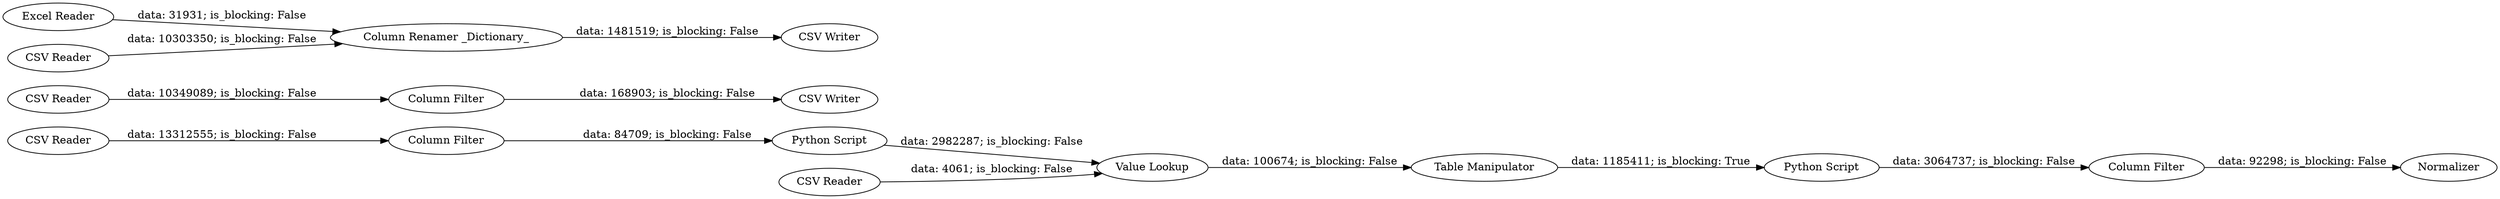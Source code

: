 digraph {
	"-7440490282866510766_3" [label="CSV Reader"]
	"-7440490282866510766_14" [label="CSV Reader"]
	"-7440490282866510766_12" [label="Column Renamer _Dictionary_"]
	"-7440490282866510766_22" [label="Python Script"]
	"-7440490282866510766_20" [label="Value Lookup"]
	"-7440490282866510766_23" [label="Column Filter"]
	"-7440490282866510766_15" [label="CSV Writer"]
	"-7440490282866510766_9" [label="Excel Reader"]
	"-7440490282866510766_18" [label="Python Script"]
	"-7440490282866510766_16" [label="CSV Writer"]
	"-7440490282866510766_17" [label="CSV Reader"]
	"-7440490282866510766_8" [label="Column Filter"]
	"-7440490282866510766_24" [label=Normalizer]
	"-7440490282866510766_4" [label="Column Filter"]
	"-7440490282866510766_21" [label="Table Manipulator"]
	"-7440490282866510766_19" [label="CSV Reader"]
	"-7440490282866510766_8" -> "-7440490282866510766_16" [label="data: 168903; is_blocking: False"]
	"-7440490282866510766_14" -> "-7440490282866510766_8" [label="data: 10349089; is_blocking: False"]
	"-7440490282866510766_23" -> "-7440490282866510766_24" [label="data: 92298; is_blocking: False"]
	"-7440490282866510766_22" -> "-7440490282866510766_23" [label="data: 3064737; is_blocking: False"]
	"-7440490282866510766_17" -> "-7440490282866510766_12" [label="data: 10303350; is_blocking: False"]
	"-7440490282866510766_18" -> "-7440490282866510766_20" [label="data: 2982287; is_blocking: False"]
	"-7440490282866510766_20" -> "-7440490282866510766_21" [label="data: 100674; is_blocking: False"]
	"-7440490282866510766_12" -> "-7440490282866510766_15" [label="data: 1481519; is_blocking: False"]
	"-7440490282866510766_4" -> "-7440490282866510766_18" [label="data: 84709; is_blocking: False"]
	"-7440490282866510766_9" -> "-7440490282866510766_12" [label="data: 31931; is_blocking: False"]
	"-7440490282866510766_19" -> "-7440490282866510766_20" [label="data: 4061; is_blocking: False"]
	"-7440490282866510766_21" -> "-7440490282866510766_22" [label="data: 1185411; is_blocking: True"]
	"-7440490282866510766_3" -> "-7440490282866510766_4" [label="data: 13312555; is_blocking: False"]
	rankdir=LR
}
